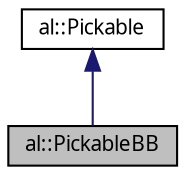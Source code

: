 digraph "al::PickableBB"
{
 // LATEX_PDF_SIZE
  bgcolor="transparent";
  edge [fontname="FreeSans.ttf",fontsize="10",labelfontname="FreeSans.ttf",labelfontsize="10"];
  node [fontname="FreeSans.ttf",fontsize="10",shape=record];
  Node1 [label="al::PickableBB",height=0.2,width=0.4,color="black", fillcolor="grey75", style="filled", fontcolor="black",tooltip="Bounding Box PickableMesh."];
  Node2 -> Node1 [dir="back",color="midnightblue",fontsize="10",style="solid",fontname="FreeSans.ttf"];
  Node2 [label="al::Pickable",height=0.2,width=0.4,color="black",URL="$structal_1_1_pickable.html",tooltip=" "];
}
